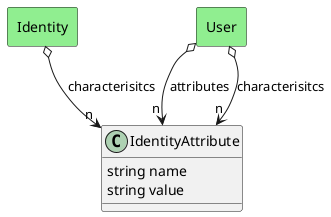 @startuml

class "IdentityAttribute" as Model {
 string name
 string value

 
}



    rectangle "Identity" as Identity #lightgreen {
    }
    
        Identity   o--> "n" Model : "characterisitcs"
    
    rectangle "User" as User #lightgreen {
    }
    
        User   o--> "n" Model : "attributes"
    
    rectangle "User" as User #lightgreen {
    }
    
        User   o--> "n" Model : "characterisitcs"
    

@enduml

